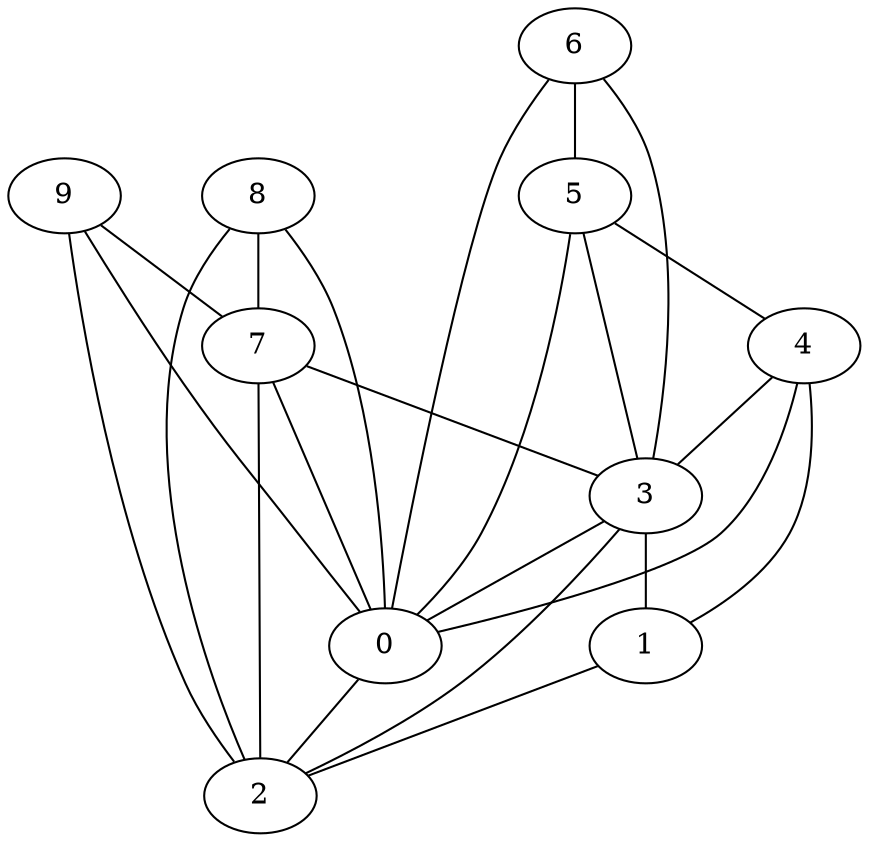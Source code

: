 graph {
    0 [ label = "0" ]
    1 [ label = "1" ]
    2 [ label = "2" ]
    3 [ label = "3" ]
    4 [ label = "4" ]
    5 [ label = "5" ]
    6 [ label = "6" ]
    7 [ label = "7" ]
    8 [ label = "8" ]
    9 [ label = "9" ]
    9 -- 7 [ ]
    0 -- 2 [ ]
    1 -- 2 [ ]
    3 -- 0 [ ]
    3 -- 1 [ ]
    3 -- 2 [ ]
    4 -- 0 [ ]
    4 -- 1 [ ]
    4 -- 3 [ ]
    5 -- 0 [ ]
    5 -- 3 [ ]
    5 -- 4 [ ]
    6 -- 0 [ ]
    6 -- 3 [ ]
    6 -- 5 [ ]
    7 -- 0 [ ]
    7 -- 2 [ ]
    7 -- 3 [ ]
    8 -- 0 [ ]
    8 -- 2 [ ]
    8 -- 7 [ ]
    9 -- 0 [ ]
    9 -- 2 [ ]
}
